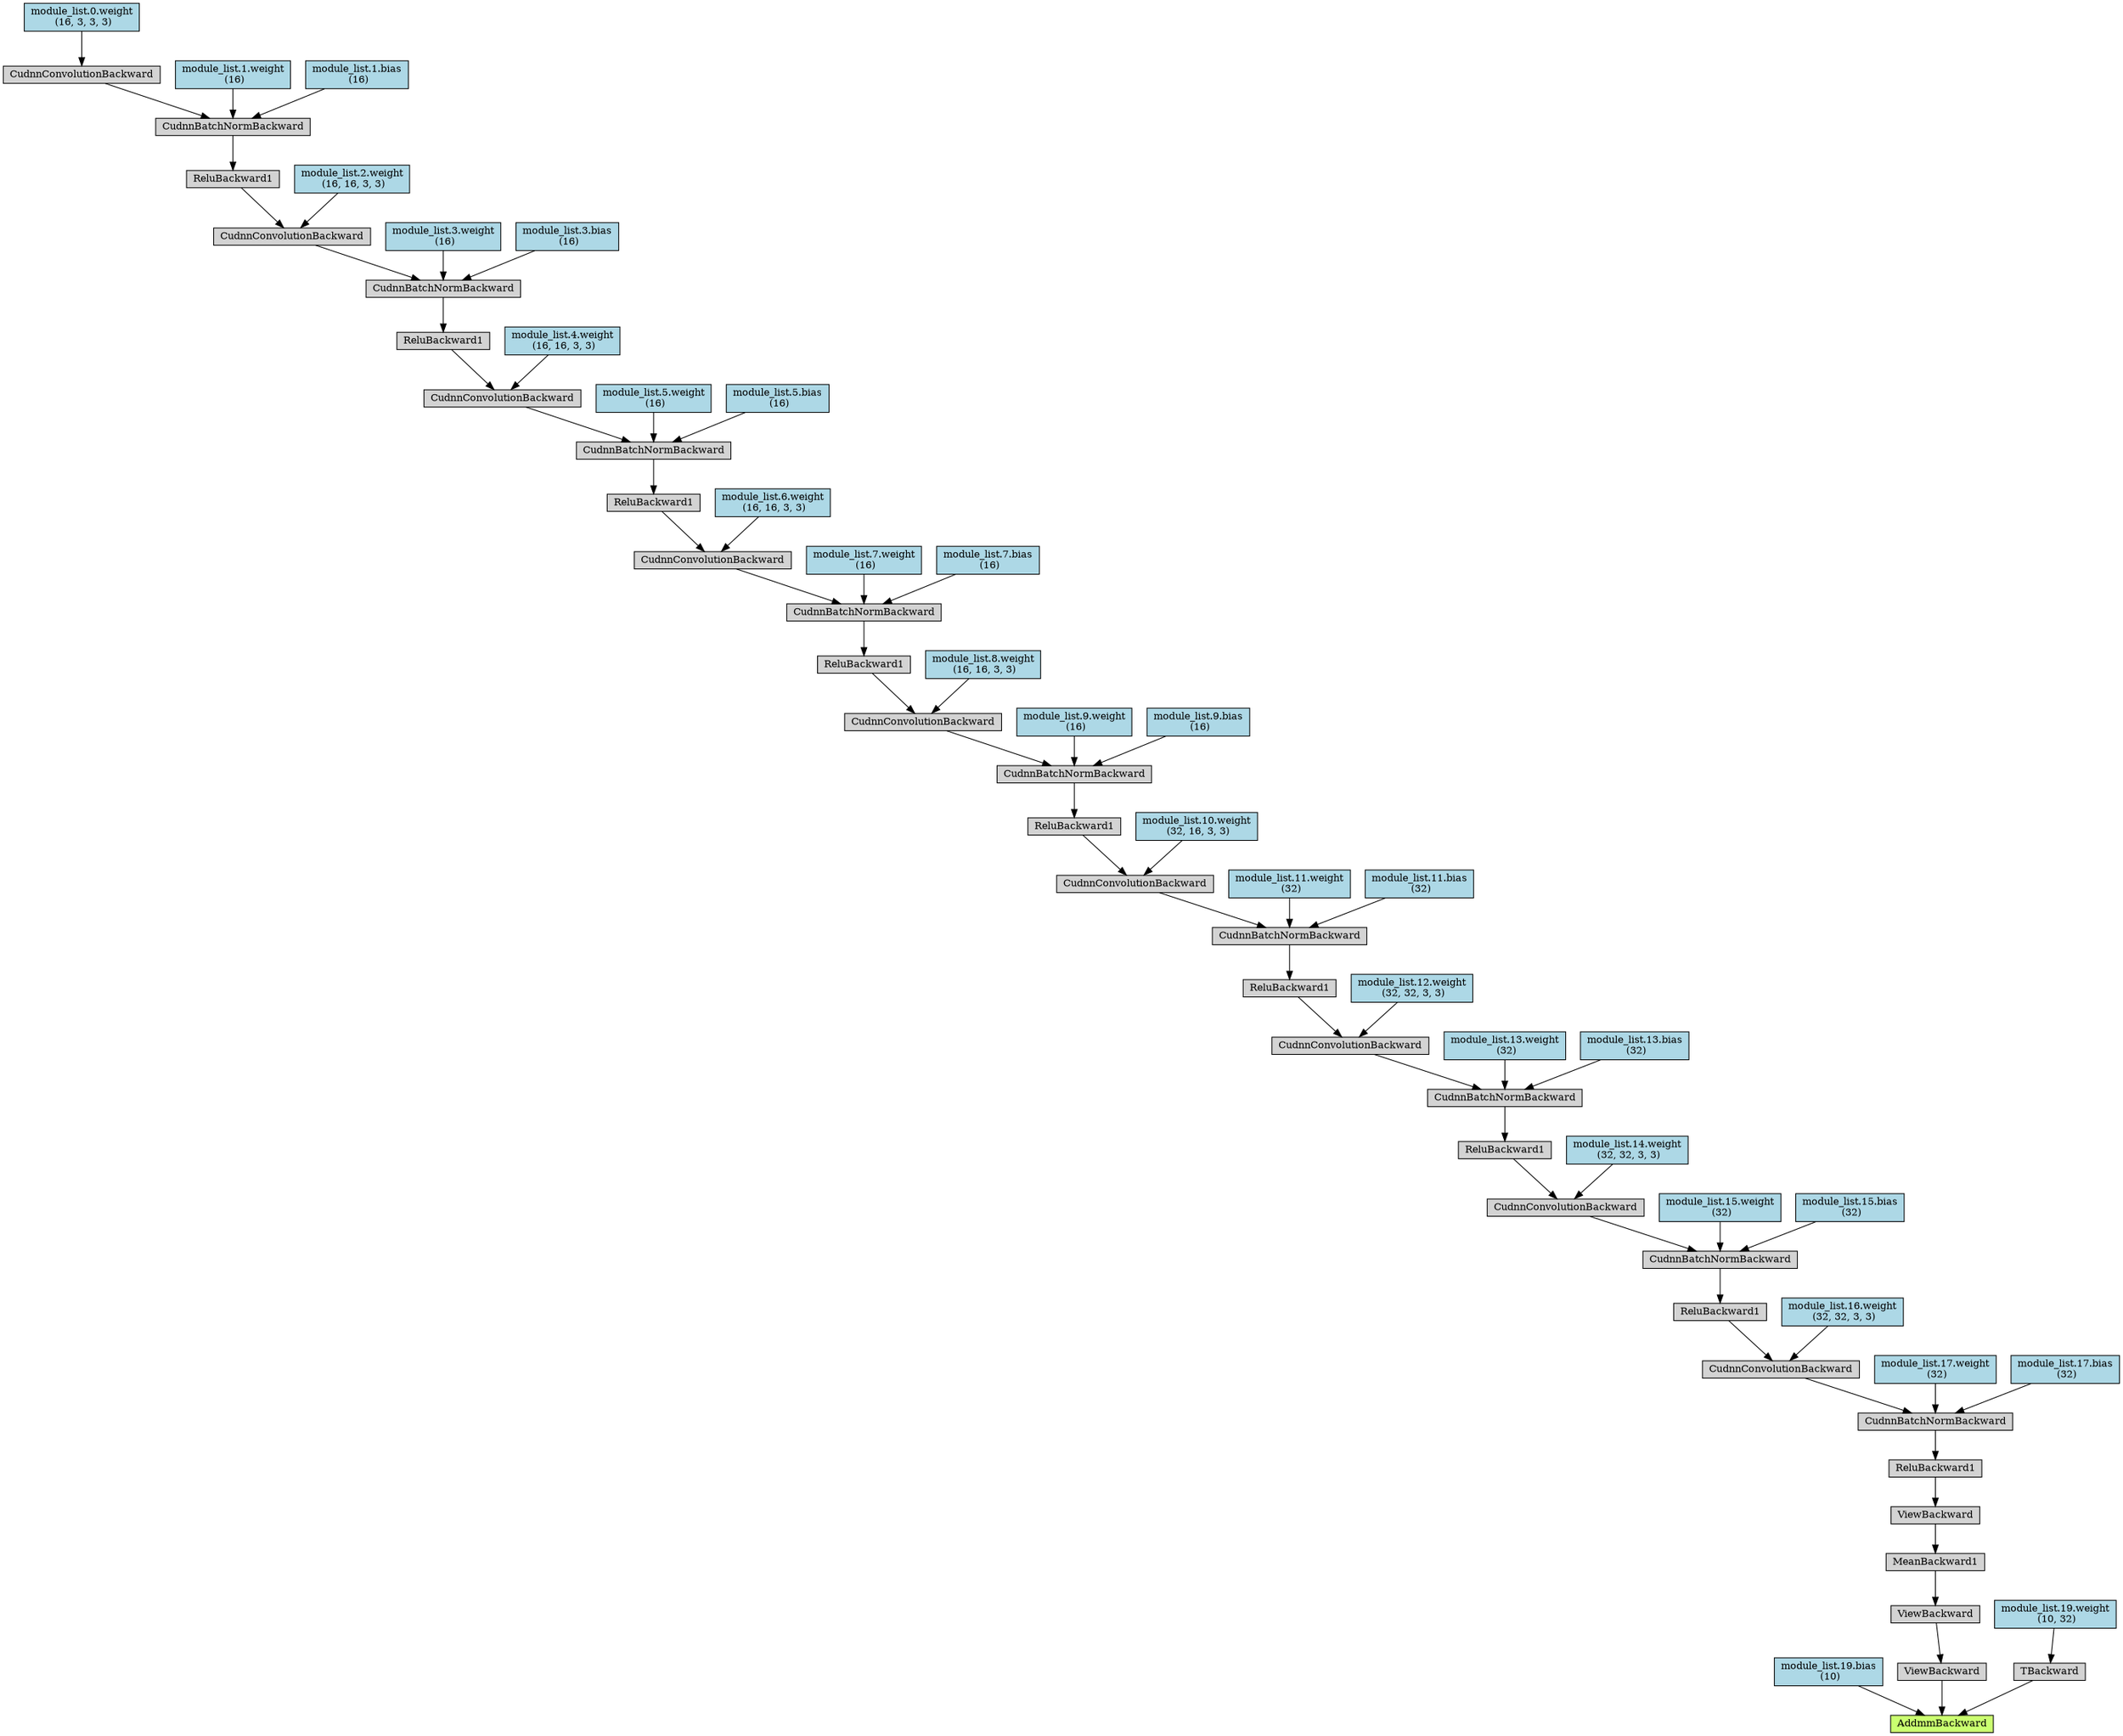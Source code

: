 digraph {
	graph [size="18.45,18.45"]
	node [align=left fontsize=12 height=0.2 ranksep=0.1 shape=box style=filled]
	140484838976312 [label=AddmmBackward fillcolor=darkolivegreen1]
	140484838973904 -> 140484838976312
	140484838973904 [label="module_list.19.bias
 (10)" fillcolor=lightblue]
	140484838973512 -> 140484838976312
	140484838973512 [label=ViewBackward]
	140484838976480 -> 140484838973512
	140484838976480 [label=ViewBackward]
	140484838976648 -> 140484838976480
	140484838976648 [label=MeanBackward1]
	140484838976760 -> 140484838976648
	140484838976760 [label=ViewBackward]
	140484838976872 -> 140484838976760
	140484838976872 [label=ReluBackward1]
	140484838976984 -> 140484838976872
	140484838976984 [label=CudnnBatchNormBackward]
	140484838977096 -> 140484838976984
	140484838977096 [label=CudnnConvolutionBackward]
	140484838977320 -> 140484838977096
	140484838977320 [label=ReluBackward1]
	140484838977488 -> 140484838977320
	140484838977488 [label=CudnnBatchNormBackward]
	140484828201144 -> 140484838977488
	140484828201144 [label=CudnnConvolutionBackward]
	140484828201368 -> 140484828201144
	140484828201368 [label=ReluBackward1]
	140484828201536 -> 140484828201368
	140484828201536 [label=CudnnBatchNormBackward]
	140484828201704 -> 140484828201536
	140484828201704 [label=CudnnConvolutionBackward]
	140484828201928 -> 140484828201704
	140484828201928 [label=ReluBackward1]
	140484828202096 -> 140484828201928
	140484828202096 [label=CudnnBatchNormBackward]
	140484828202264 -> 140484828202096
	140484828202264 [label=CudnnConvolutionBackward]
	140484828202488 -> 140484828202264
	140484828202488 [label=ReluBackward1]
	140484828202656 -> 140484828202488
	140484828202656 [label=CudnnBatchNormBackward]
	140484828202824 -> 140484828202656
	140484828202824 [label=CudnnConvolutionBackward]
	140484828203048 -> 140484828202824
	140484828203048 [label=ReluBackward1]
	140484828203216 -> 140484828203048
	140484828203216 [label=CudnnBatchNormBackward]
	140484828203384 -> 140484828203216
	140484828203384 [label=CudnnConvolutionBackward]
	140484828203608 -> 140484828203384
	140484828203608 [label=ReluBackward1]
	140484828203776 -> 140484828203608
	140484828203776 [label=CudnnBatchNormBackward]
	140484828203944 -> 140484828203776
	140484828203944 [label=CudnnConvolutionBackward]
	140484828204168 -> 140484828203944
	140484828204168 [label=ReluBackward1]
	140484828204336 -> 140484828204168
	140484828204336 [label=CudnnBatchNormBackward]
	140484828204504 -> 140484828204336
	140484828204504 [label=CudnnConvolutionBackward]
	140484828204728 -> 140484828204504
	140484828204728 [label=ReluBackward1]
	140484828204896 -> 140484828204728
	140484828204896 [label=CudnnBatchNormBackward]
	140484828217416 -> 140484828204896
	140484828217416 [label=CudnnConvolutionBackward]
	140484828217640 -> 140484828217416
	140484828217640 [label="module_list.0.weight
 (16, 3, 3, 3)" fillcolor=lightblue]
	140484828217472 -> 140484828204896
	140484828217472 [label="module_list.1.weight
 (16)" fillcolor=lightblue]
	140484828217528 -> 140484828204896
	140484828217528 [label="module_list.1.bias
 (16)" fillcolor=lightblue]
	140484828204784 -> 140484828204504
	140484828204784 [label="module_list.2.weight
 (16, 16, 3, 3)" fillcolor=lightblue]
	140484828204560 -> 140484828204336
	140484828204560 [label="module_list.3.weight
 (16)" fillcolor=lightblue]
	140484828204616 -> 140484828204336
	140484828204616 [label="module_list.3.bias
 (16)" fillcolor=lightblue]
	140484828204224 -> 140484828203944
	140484828204224 [label="module_list.4.weight
 (16, 16, 3, 3)" fillcolor=lightblue]
	140484828204000 -> 140484828203776
	140484828204000 [label="module_list.5.weight
 (16)" fillcolor=lightblue]
	140484828204056 -> 140484828203776
	140484828204056 [label="module_list.5.bias
 (16)" fillcolor=lightblue]
	140484828203664 -> 140484828203384
	140484828203664 [label="module_list.6.weight
 (16, 16, 3, 3)" fillcolor=lightblue]
	140484828203440 -> 140484828203216
	140484828203440 [label="module_list.7.weight
 (16)" fillcolor=lightblue]
	140484828203496 -> 140484828203216
	140484828203496 [label="module_list.7.bias
 (16)" fillcolor=lightblue]
	140484828203104 -> 140484828202824
	140484828203104 [label="module_list.8.weight
 (16, 16, 3, 3)" fillcolor=lightblue]
	140484828202880 -> 140484828202656
	140484828202880 [label="module_list.9.weight
 (16)" fillcolor=lightblue]
	140484828202936 -> 140484828202656
	140484828202936 [label="module_list.9.bias
 (16)" fillcolor=lightblue]
	140484828202544 -> 140484828202264
	140484828202544 [label="module_list.10.weight
 (32, 16, 3, 3)" fillcolor=lightblue]
	140484828202320 -> 140484828202096
	140484828202320 [label="module_list.11.weight
 (32)" fillcolor=lightblue]
	140484828202376 -> 140484828202096
	140484828202376 [label="module_list.11.bias
 (32)" fillcolor=lightblue]
	140484828201984 -> 140484828201704
	140484828201984 [label="module_list.12.weight
 (32, 32, 3, 3)" fillcolor=lightblue]
	140484828201760 -> 140484828201536
	140484828201760 [label="module_list.13.weight
 (32)" fillcolor=lightblue]
	140484828201816 -> 140484828201536
	140484828201816 [label="module_list.13.bias
 (32)" fillcolor=lightblue]
	140484828201424 -> 140484828201144
	140484828201424 [label="module_list.14.weight
 (32, 32, 3, 3)" fillcolor=lightblue]
	140484828201200 -> 140484838977488
	140484828201200 [label="module_list.15.weight
 (32)" fillcolor=lightblue]
	140484828201256 -> 140484838977488
	140484828201256 [label="module_list.15.bias
 (32)" fillcolor=lightblue]
	140484838977376 -> 140484838977096
	140484838977376 [label="module_list.16.weight
 (32, 32, 3, 3)" fillcolor=lightblue]
	140484838977152 -> 140484838976984
	140484838977152 [label="module_list.17.weight
 (32)" fillcolor=lightblue]
	140484838977208 -> 140484838976984
	140484838977208 [label="module_list.17.bias
 (32)" fillcolor=lightblue]
	140484838973792 -> 140484838976312
	140484838973792 [label=TBackward]
	140484838976592 -> 140484838973792
	140484838976592 [label="module_list.19.weight
 (10, 32)" fillcolor=lightblue]
}
